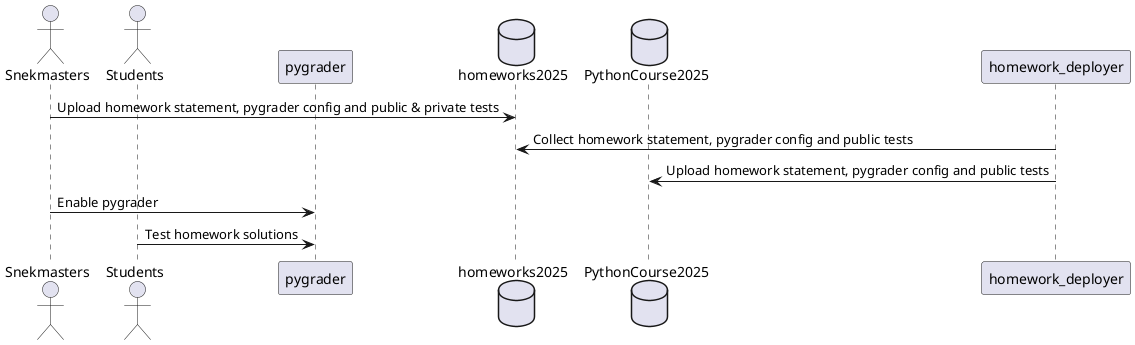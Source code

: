 @startuml

actor Snekmasters
actor Students
participant pygrader
database homeworks2025
database PythonCourse2025

Snekmasters -> homeworks2025: Upload homework statement, pygrader config and public & private tests
homework_deployer -> homeworks2025: Collect homework statement, pygrader config and public tests
homework_deployer -> PythonCourse2025: Upload homework statement, pygrader config and public tests
Snekmasters -> pygrader: Enable pygrader
Students -> pygrader: Test homework solutions
@enduml